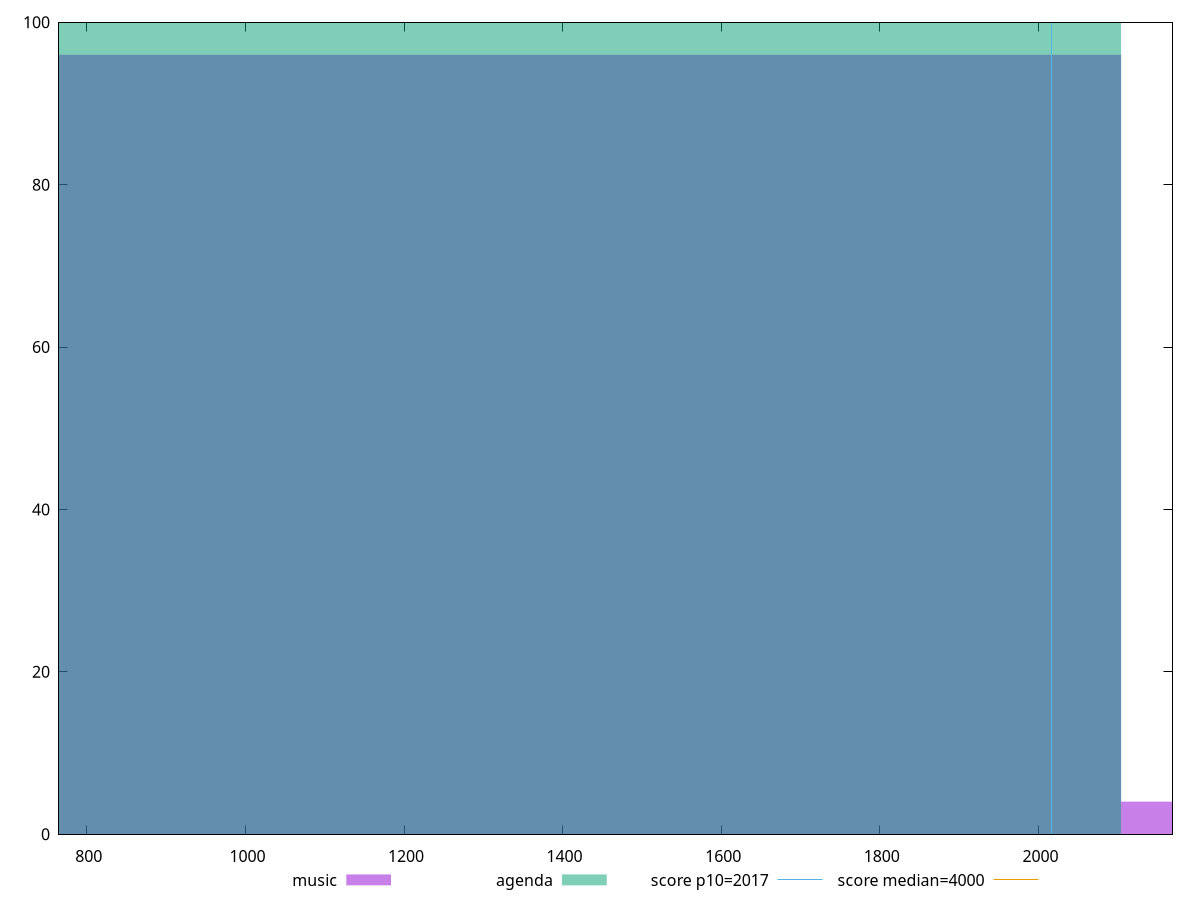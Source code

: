 reset

$music <<EOF
2805.658354074982 4
1402.829177037491 96
EOF

$agenda <<EOF
1402.829177037491 100
EOF

set key outside below
set boxwidth 1402.829177037491
set xrange [764.9520000000005:2169.0720000000038]
set yrange [0:100]
set trange [0:100]
set style fill transparent solid 0.5 noborder

set parametric
set terminal svg size 640, 500 enhanced background rgb 'white'
set output "reports/report_00030_2021-02-24T20-42-31.540Z/mainthread-work-breakdown/comparison/histogram/0_vs_1.svg"

plot $music title "music" with boxes, \
     $agenda title "agenda" with boxes, \
     2017,t title "score p10=2017", \
     4000,t title "score median=4000"

reset
